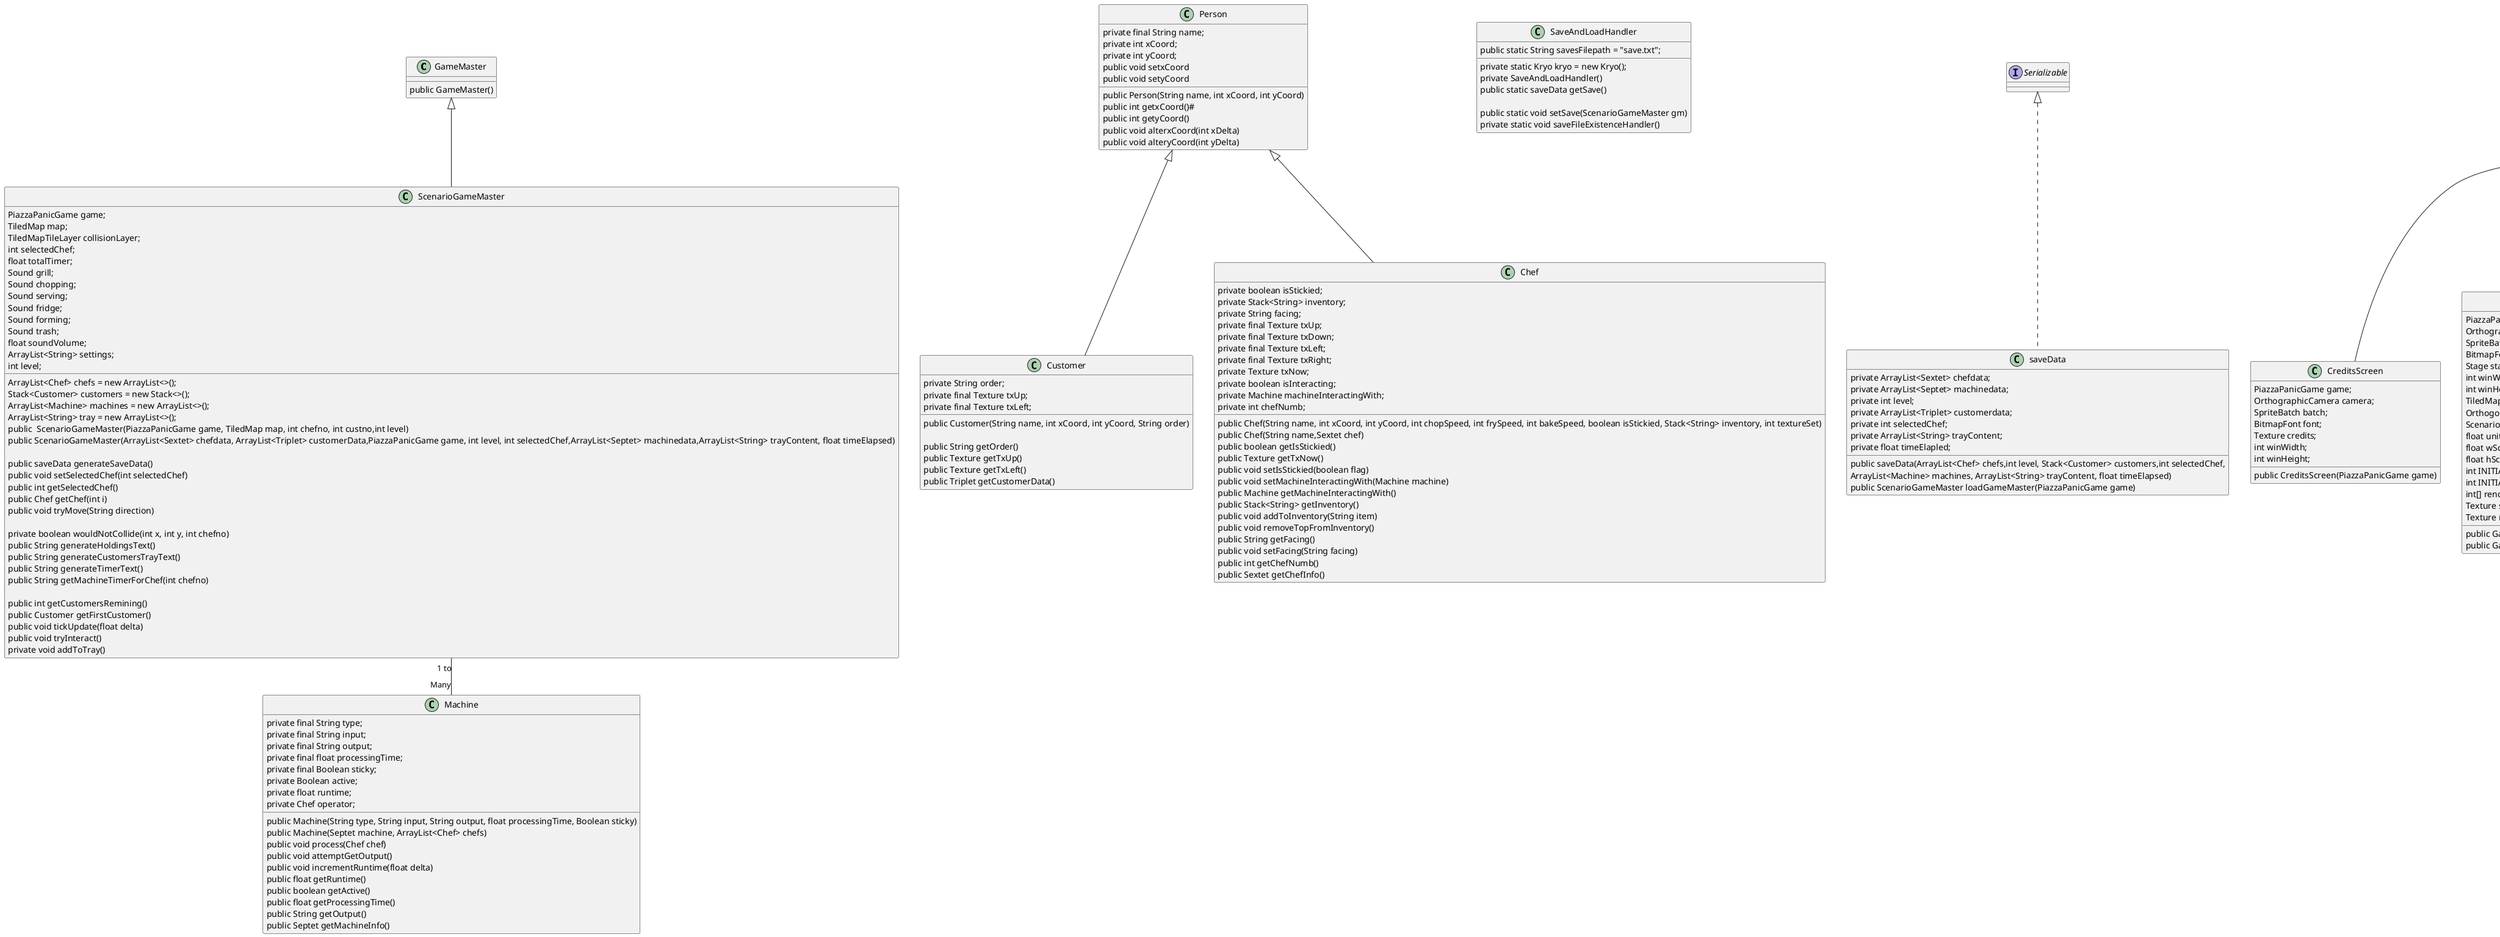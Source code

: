 @startuml
class GameMaster{

public GameMaster()
}

class ScenarioGameMaster extends GameMaster{
      PiazzaPanicGame game;
      TiledMap map;
      TiledMapTileLayer collisionLayer;
      ArrayList<Chef> chefs = new ArrayList<>();
      Stack<Customer> customers = new Stack<>();
      ArrayList<Machine> machines = new ArrayList<>();
      ArrayList<String> tray = new ArrayList<>();
      int selectedChef;
      float totalTimer;
      Sound grill;
      Sound chopping;
      Sound serving;
      Sound fridge;
      Sound forming;
      Sound trash;
      float soundVolume;
      ArrayList<String> settings;
      int level;

  public  ScenarioGameMaster(PiazzaPanicGame game, TiledMap map, int chefno, int custno,int level)
  public ScenarioGameMaster(ArrayList<Sextet> chefdata, ArrayList<Triplet> customerData,PiazzaPanicGame game, int level, int selectedChef,ArrayList<Septet> machinedata,ArrayList<String> trayContent, float timeElapsed)

public saveData generateSaveData()
public void setSelectedChef(int selectedChef)
public int getSelectedChef()
 public Chef getChef(int i)
public void tryMove(String direction)

private boolean wouldNotCollide(int x, int y, int chefno)
public String generateHoldingsText()
 public String generateCustomersTrayText()
 public String generateTimerText()
 public String getMachineTimerForChef(int chefno)

  public int getCustomersRemining()
 public Customer getFirstCustomer()
 public void tickUpdate(float delta)
  public void tryInteract()
 private void addToTray()

}


class Person{
    private final String name;
    private int xCoord;
    private int yCoord;
    public Person(String name, int xCoord, int yCoord)
     public int getxCoord()#
      public int getyCoord()
     public void setxCoord
      public void setyCoord
      public void alterxCoord(int xDelta)
     public void alteryCoord(int yDelta)
}
class Customer extends Person{
private String order;
    private final Texture txUp;
    private final Texture txLeft;

public Customer(String name, int xCoord, int yCoord, String order)

 public String getOrder()
 public Texture getTxUp()
public Texture getTxLeft()
    public Triplet getCustomerData()















    }

class Chef extends Person {
 private boolean isStickied;
    private Stack<String> inventory;
    private String facing;
    private final Texture txUp;
    private final Texture txDown;
    private final Texture txLeft;
    private final Texture txRight;
    private Texture txNow;
    private boolean isInteracting;
    private Machine machineInteractingWith;
    private int chefNumb;


public Chef(String name, int xCoord, int yCoord, int chopSpeed, int frySpeed, int bakeSpeed, boolean isStickied, Stack<String> inventory, int textureSet)
public Chef(String name,Sextet chef)
 public boolean getIsStickied()
 public Texture getTxNow()
 public void setIsStickied(boolean flag)
 public void setMachineInteractingWith(Machine machine)
 public Machine getMachineInteractingWith()
 public Stack<String> getInventory()
 public void addToInventory(String item)
 public void removeTopFromInventory()
 public String getFacing()
 public void setFacing(String facing)
  public int getChefNumb()
 public Sextet getChefInfo()
}
class SaveAndLoadHandler {

 public static String savesFilepath = "save.txt";

    private static Kryo kryo = new Kryo();
private SaveAndLoadHandler()
 public static saveData getSave()

 public static void setSave(ScenarioGameMaster gm)
private static void saveFileExistenceHandler()

}

class saveData implements Serializable {

 private ArrayList<Sextet> chefdata;
    private ArrayList<Septet> machinedata;
    private int level;
    private ArrayList<Triplet> customerdata;
    private int selectedChef;
    private ArrayList<String> trayContent;
    private float timeElapled;

    public saveData(ArrayList<Chef> chefs,int level, Stack<Customer> customers,int selectedChef,
        ArrayList<Machine> machines, ArrayList<String> trayContent, float timeElapsed)
 public ScenarioGameMaster loadGameMaster(PiazzaPanicGame game)
 }

class Utility {
 public static String settingsFilepath = "./settings.txt";
private Utility()
public static ArrayList<String> getSettings()
 public static void setSettings(ArrayList<String> settings)
 private static void settingsFileExistenceHandler()
}

class Machine{
 private final String type;
    private final String input;
    private final String output;
    private final float processingTime;
    private final Boolean sticky;
    private Boolean active;
    private float runtime;
    private Chef operator;

 public Machine(String type, String input, String output, float processingTime, Boolean sticky)
public Machine(Septet machine, ArrayList<Chef> chefs)
 public void process(Chef chef)
 public void attemptGetOutput()
public void incrementRuntime(float delta)
public float getRuntime()
public boolean getActive()
public float getProcessingTime()
public String getOutput()
public Septet getMachineInfo()
}


class ScreenAdapter{
  public void show()
 public void render(float delta)
 public void resize(int width, int height)
 public void hide()
}



 class CreditsScreen extends ScreenAdapter{

 PiazzaPanicGame game;
     OrthographicCamera camera;
     SpriteBatch batch;
     BitmapFont font;
     Texture credits;
     int winWidth;
     int winHeight;

     public CreditsScreen(PiazzaPanicGame game)

 }



 class GameScreen extends ScreenAdapter {
 PiazzaPanicGame game;
     OrthographicCamera camera;
     SpriteBatch batch;
     BitmapFont font;
     Stage stage;
     int winWidth;
     int winHeight;
     TiledMap map;
     OrthogonalTiledMapRenderer renderer;
     ScenarioGameMaster gm;
     float unitScale;
     float wScale;
     float hScale;
     int INITIAL_WIDTH;
     int INITIAL_HEIGHT;
     int[] renderableLayers = { 0, 1, 2 };
     Texture selectedTexture;
     Texture recipes;

 public GameScreen(PiazzaPanicGame game, int level)
 public GameScreen(PiazzaPanicGame game)

 }

 class GameWinScreen extends ScreenAdapter {
    PiazzaPanicGame game;
     OrthographicCamera camera;
     SpriteBatch batch;
     BitmapFont font;
     Texture bg;
     int winWidth;
     int winHeight;
     float bgScaleFactor;
     Stage stage;
     TextButton creditsButton;
     TextButton titleButton;
     TextButton.TextButtonStyle buttonStyle;
     Skin skin;
     TextureAtlas atlas;
     int completionTime;
  public GameWinScreen(PiazzaPanicGame game, int completionTime)



 }

class IntroScreen extends ScreenAdapter {
  PiazzaPanicGame game;
    OrthographicCamera camera;
    SpriteBatch batch;
    Animation<TextureRegion> introAnimation;
    Texture introSheet;
    BitmapFont font;
    float stateTime;
    int FRAME_COLS;
    int FRAME_ROWS;
    int winWidth;
    int winHeight;

    public IntroScreen(PiazzaPanicGame game)
}
class LeaderboardScreen extends ScreenAdapter {
PiazzaPanicGame game;
    OrthographicCamera camera;
    SpriteBatch batch;
    BitmapFont font;
    int winWidth;
    int winHeight;
    public LeaderboardScreen(PiazzaPanicGame game)
    }

 class LevelSelectorScreen extends ScreenAdapter {
 PiazzaPanicGame game;
     OrthographicCamera camera;
     SpriteBatch batch;
     BitmapFont font;
     Texture bg;
     Texture lock;
     int winWidth;
     int winHeight;
     float bgScaleFactor;
     Stage stage;
     TextButton level1Button;
     TextButton level2Button;
     TextButton level3Button;
     TextButton loadButton;
     TextButton.TextButtonStyle buttonStyle;
     Skin skin;
     TextureAtlas atlas;
public LevelSelectorScreen(PiazzaPanicGame game)
}

class TitleScreen extends ScreenAdapter {
  PiazzaPanicGame game;
    OrthographicCamera camera;
    SpriteBatch batch;
    BitmapFont font;
    Texture bg;
    int winWidth;
    int winHeight;
    float bgScaleFactor;
    Stage stage;
    TextButton playButton;
    TextButton tutorialButton;
    TextButton leaderboardButton;
    TextButton creditsButton;
    TextButton settingsButton;
    TextButton exitButton;
    TextButton.TextButtonStyle buttonStyle;
    Skin skin;
    TextureAtlas atlas;
     public TitleScreen(PiazzaPanicGame game)
     }

    class TutorialScreen extends ScreenAdapter {
     PiazzaPanicGame game;
         OrthographicCamera camera;
         SpriteBatch batch;
         BitmapFont font;
         Texture tutorial;
         int winWidth;
         int winHeight;
         String continueTo;
         public TutorialScreen(PiazzaPanicGame game, String continueTo)
         }
class SettingsScreen extends ScreenAdapter {
  PiazzaPanicGame game;
    OrthographicCamera camera;
    SpriteBatch batch;
    BitmapFont font;
    Texture bg;
    Stage stage;
    TextButton fullscreenButton;
    TextButton volumeFullButton;
    TextButton volumeHalfButton;
    TextButton volumeNoneButton;
    TextButton.TextButtonStyle buttonStyle;
    Skin skin;
    TextureAtlas atlas;
    int winWidth;
    int winHeight;
    ArrayList<String> settings;
 public SettingsScreen(PiazzaPanicGame game)
 }
ScenarioGameMaster "1 to" -- " Many" Machine

@enduml